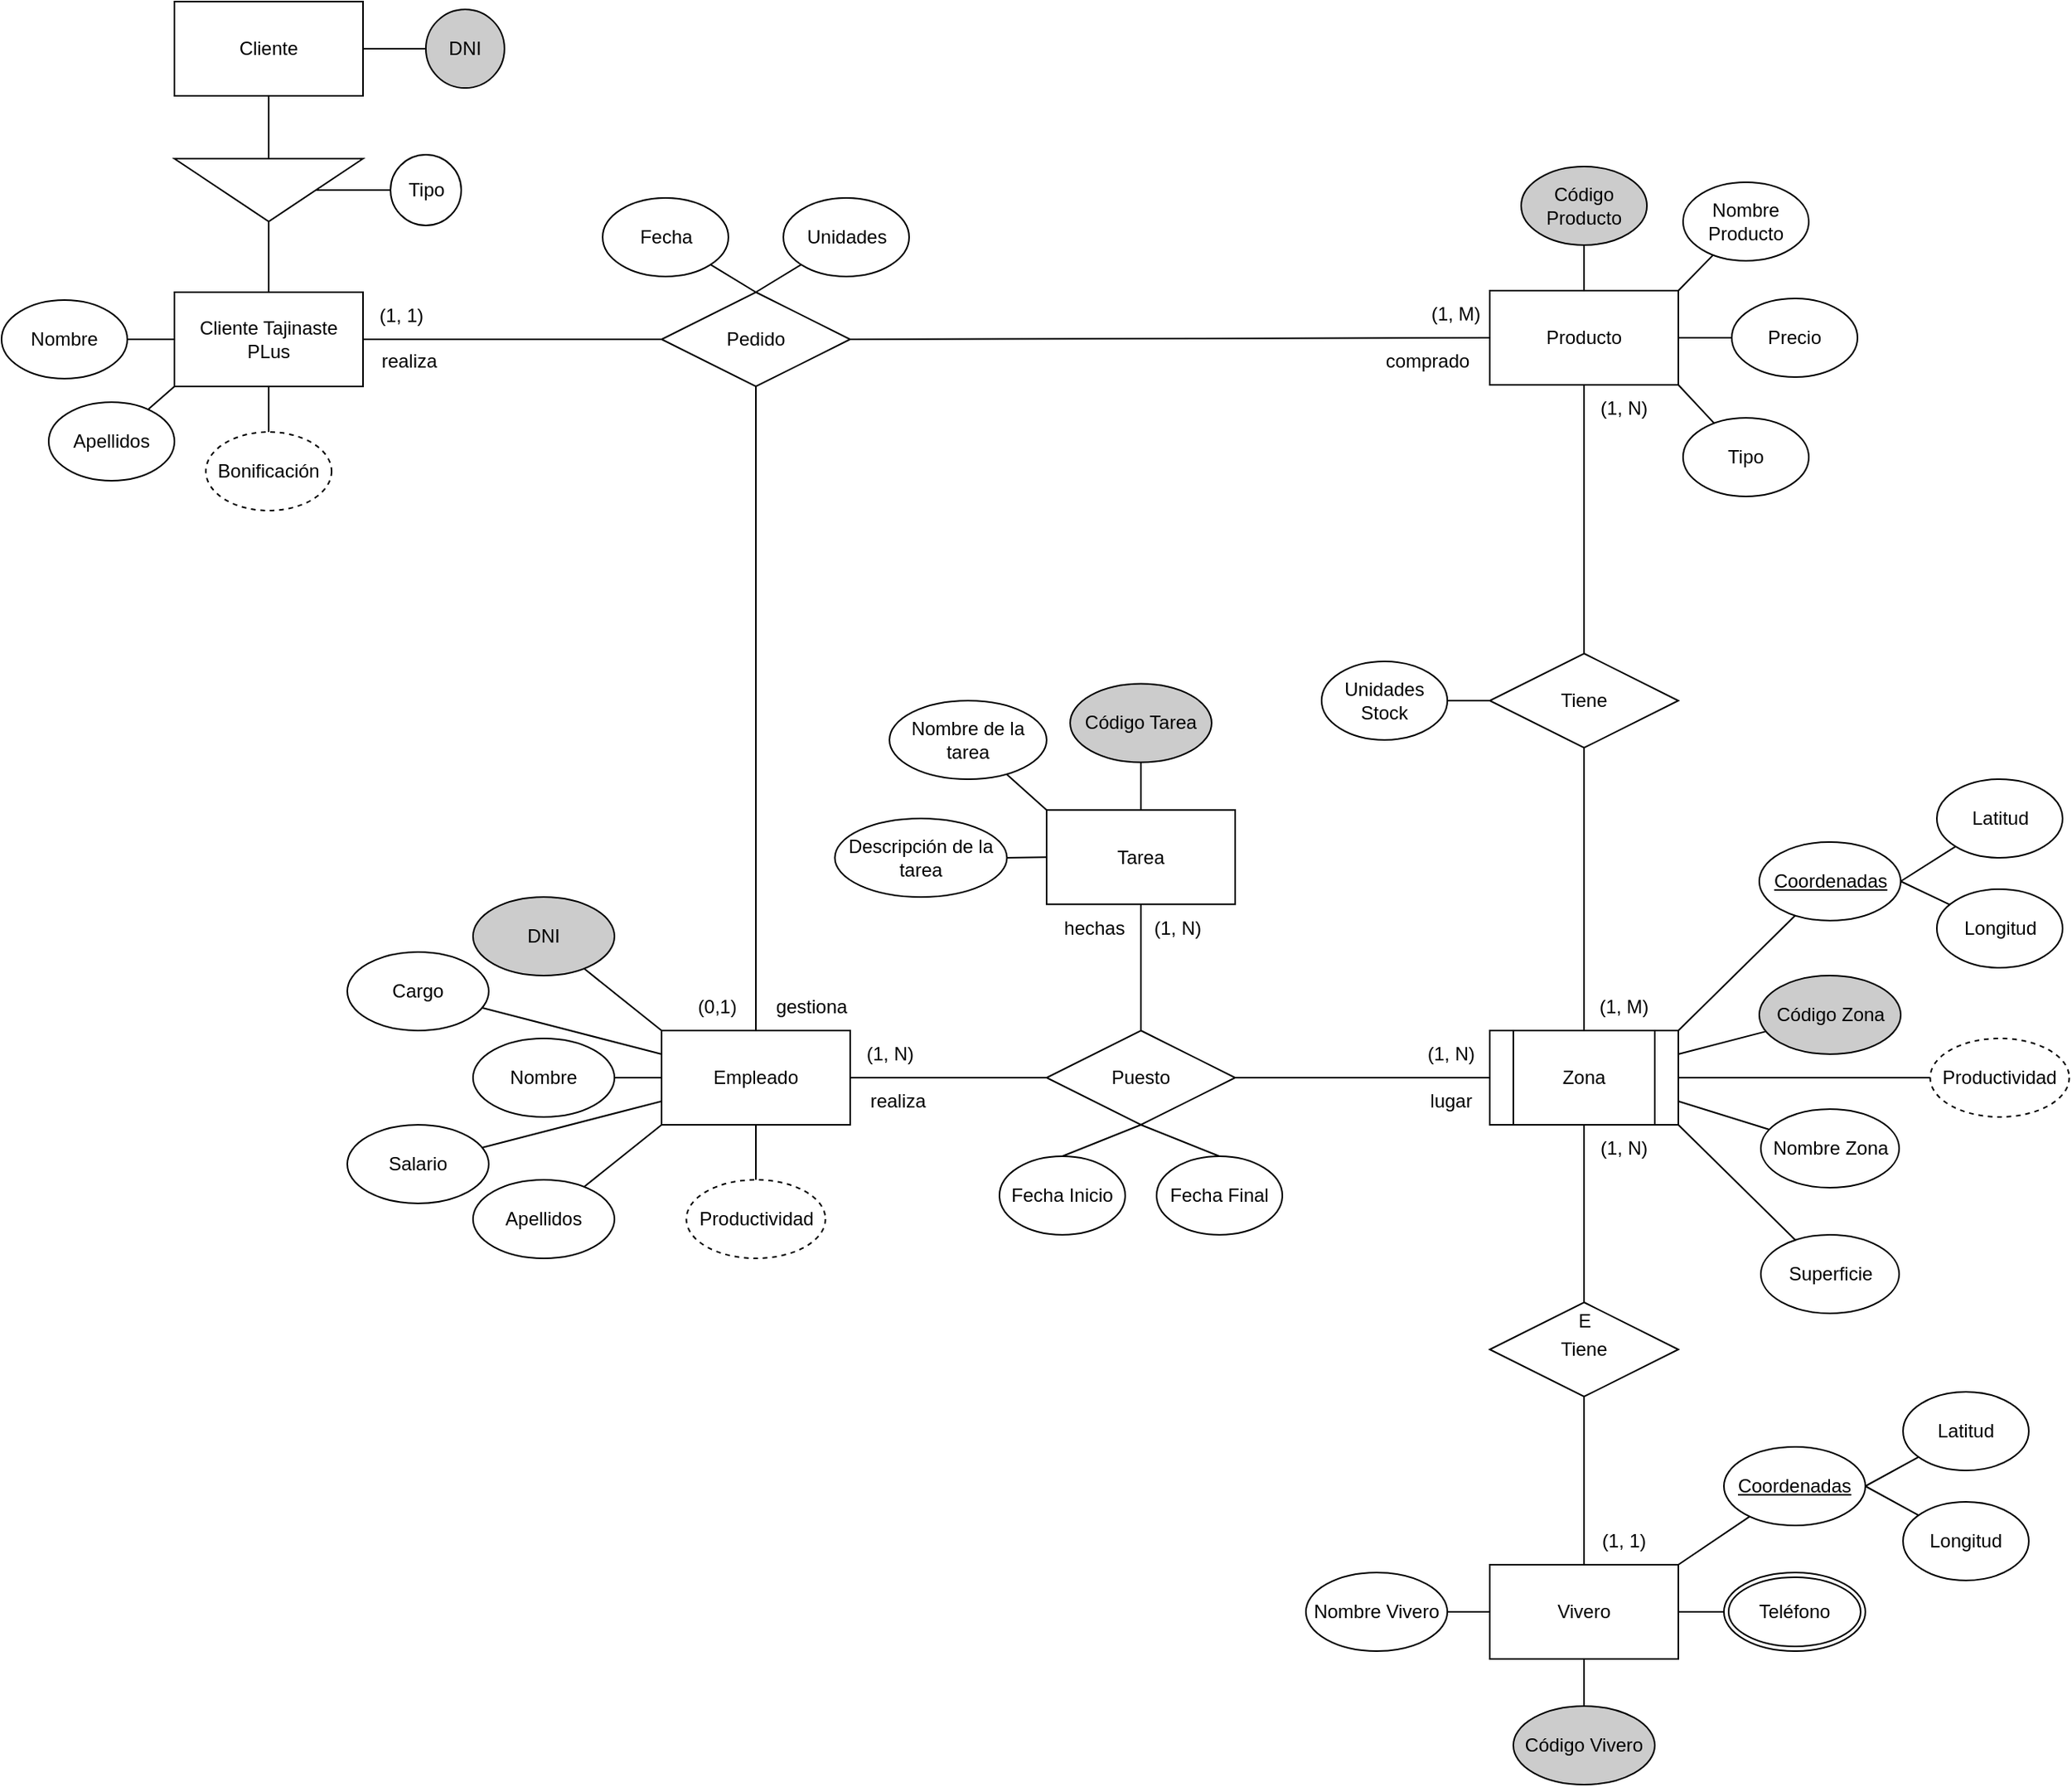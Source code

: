 <mxfile version="28.2.7">
  <diagram name="Página-1" id="Z9_n3KxvSQMrBymQMI59">
    <mxGraphModel grid="1" page="0" gridSize="10" guides="1" tooltips="1" connect="1" arrows="1" fold="1" pageScale="1" pageWidth="827" pageHeight="1169" math="0" shadow="0">
      <root>
        <mxCell id="0" />
        <mxCell id="1" parent="0" />
        <mxCell id="IZqIdw7OXzdz4eJ3wNAG-29" style="rounded=0;orthogonalLoop=1;jettySize=auto;html=1;exitX=0.5;exitY=0;exitDx=0;exitDy=0;entryX=0.5;entryY=1;entryDx=0;entryDy=0;endArrow=none;endFill=0;" edge="1" parent="1" source="1bSIPstAePGq8ft_DVN2-1" target="1bSIPstAePGq8ft_DVN2-2">
          <mxGeometry relative="1" as="geometry" />
        </mxCell>
        <mxCell id="IZqIdw7OXzdz4eJ3wNAG-30" style="rounded=0;orthogonalLoop=1;jettySize=auto;html=1;exitX=1;exitY=0;exitDx=0;exitDy=0;endArrow=none;endFill=0;" edge="1" parent="1" source="1bSIPstAePGq8ft_DVN2-1" target="1bSIPstAePGq8ft_DVN2-3">
          <mxGeometry relative="1" as="geometry" />
        </mxCell>
        <mxCell id="IZqIdw7OXzdz4eJ3wNAG-31" style="rounded=0;orthogonalLoop=1;jettySize=auto;html=1;exitX=1;exitY=1;exitDx=0;exitDy=0;endArrow=none;endFill=0;" edge="1" parent="1" source="1bSIPstAePGq8ft_DVN2-1" target="1bSIPstAePGq8ft_DVN2-4">
          <mxGeometry relative="1" as="geometry" />
        </mxCell>
        <mxCell id="G_iNqZapsMMhp_EHwSUg-2" style="rounded=0;orthogonalLoop=1;jettySize=auto;html=1;exitX=1;exitY=0.5;exitDx=0;exitDy=0;entryX=0;entryY=0.5;entryDx=0;entryDy=0;endArrow=none;endFill=0;" edge="1" parent="1" source="1bSIPstAePGq8ft_DVN2-1" target="OP7S2r6b1ITUXMY4u-60-43">
          <mxGeometry relative="1" as="geometry" />
        </mxCell>
        <mxCell id="1bSIPstAePGq8ft_DVN2-1" value="Producto" style="rounded=0;whiteSpace=wrap;html=1;" vertex="1" parent="1">
          <mxGeometry x="587" y="199" width="120" height="60" as="geometry" />
        </mxCell>
        <mxCell id="1bSIPstAePGq8ft_DVN2-2" value="Código&lt;div&gt;Producto&lt;/div&gt;" style="ellipse;whiteSpace=wrap;html=1;fillColor=#CCCCCC;" vertex="1" parent="1">
          <mxGeometry x="607" y="120" width="80" height="50" as="geometry" />
        </mxCell>
        <mxCell id="1bSIPstAePGq8ft_DVN2-3" value="Nombre&lt;div&gt;Producto&lt;/div&gt;" style="ellipse;whiteSpace=wrap;html=1;" vertex="1" parent="1">
          <mxGeometry x="710" y="130" width="80" height="50" as="geometry" />
        </mxCell>
        <mxCell id="1bSIPstAePGq8ft_DVN2-4" value="Tipo" style="ellipse;whiteSpace=wrap;html=1;" vertex="1" parent="1">
          <mxGeometry x="710" y="280" width="80" height="50" as="geometry" />
        </mxCell>
        <mxCell id="1bSIPstAePGq8ft_DVN2-13" style="rounded=0;orthogonalLoop=1;jettySize=auto;html=1;exitX=0.5;exitY=0;exitDx=0;exitDy=0;entryX=0.5;entryY=1;entryDx=0;entryDy=0;endArrow=none;endFill=0;" edge="1" parent="1" source="1bSIPstAePGq8ft_DVN2-5" target="1bSIPstAePGq8ft_DVN2-12">
          <mxGeometry relative="1" as="geometry" />
        </mxCell>
        <mxCell id="IZqIdw7OXzdz4eJ3wNAG-20" style="rounded=0;orthogonalLoop=1;jettySize=auto;html=1;exitX=0;exitY=0.5;exitDx=0;exitDy=0;endArrow=none;endFill=0;" edge="1" parent="1" source="1bSIPstAePGq8ft_DVN2-5" target="1bSIPstAePGq8ft_DVN2-10">
          <mxGeometry relative="1" as="geometry" />
        </mxCell>
        <mxCell id="IZqIdw7OXzdz4eJ3wNAG-21" style="rounded=0;orthogonalLoop=1;jettySize=auto;html=1;exitX=0.5;exitY=1;exitDx=0;exitDy=0;endArrow=none;endFill=0;" edge="1" parent="1" source="1bSIPstAePGq8ft_DVN2-5" target="IZqIdw7OXzdz4eJ3wNAG-19">
          <mxGeometry relative="1" as="geometry" />
        </mxCell>
        <mxCell id="IZqIdw7OXzdz4eJ3wNAG-23" style="rounded=0;orthogonalLoop=1;jettySize=auto;html=1;exitX=1;exitY=0.5;exitDx=0;exitDy=0;endArrow=none;endFill=0;" edge="1" parent="1" source="1bSIPstAePGq8ft_DVN2-5" target="IZqIdw7OXzdz4eJ3wNAG-12">
          <mxGeometry relative="1" as="geometry" />
        </mxCell>
        <mxCell id="IZqIdw7OXzdz4eJ3wNAG-24" style="rounded=0;orthogonalLoop=1;jettySize=auto;html=1;exitX=1;exitY=0;exitDx=0;exitDy=0;endArrow=none;endFill=0;" edge="1" parent="1" source="1bSIPstAePGq8ft_DVN2-5" target="IZqIdw7OXzdz4eJ3wNAG-18">
          <mxGeometry relative="1" as="geometry" />
        </mxCell>
        <mxCell id="1bSIPstAePGq8ft_DVN2-5" value="Vivero" style="rounded=0;whiteSpace=wrap;html=1;" vertex="1" parent="1">
          <mxGeometry x="587" y="1010" width="120" height="60" as="geometry" />
        </mxCell>
        <mxCell id="1bSIPstAePGq8ft_DVN2-10" value="Nombre Vivero" style="ellipse;whiteSpace=wrap;html=1;" vertex="1" parent="1">
          <mxGeometry x="470" y="1015" width="90" height="50" as="geometry" />
        </mxCell>
        <mxCell id="OP7S2r6b1ITUXMY4u-60-8" style="rounded=0;orthogonalLoop=1;jettySize=auto;html=1;exitX=0.5;exitY=0;exitDx=0;exitDy=0;entryX=0.5;entryY=1;entryDx=0;entryDy=0;endArrow=none;endFill=0;" edge="1" parent="1" source="1bSIPstAePGq8ft_DVN2-11" target="OP7S2r6b1ITUXMY4u-60-7">
          <mxGeometry relative="1" as="geometry">
            <mxPoint x="647" y="650" as="targetPoint" />
          </mxGeometry>
        </mxCell>
        <mxCell id="IZqIdw7OXzdz4eJ3wNAG-3" style="rounded=0;orthogonalLoop=1;jettySize=auto;html=1;exitX=1;exitY=0;exitDx=0;exitDy=0;endArrow=none;endFill=0;" edge="1" parent="1" source="1bSIPstAePGq8ft_DVN2-11" target="IZqIdw7OXzdz4eJ3wNAG-2">
          <mxGeometry relative="1" as="geometry">
            <mxPoint x="728.5" y="670.0" as="sourcePoint" />
          </mxGeometry>
        </mxCell>
        <mxCell id="IZqIdw7OXzdz4eJ3wNAG-4" style="rounded=0;orthogonalLoop=1;jettySize=auto;html=1;exitX=1;exitY=0.25;exitDx=0;exitDy=0;endArrow=none;endFill=0;" edge="1" parent="1" source="1bSIPstAePGq8ft_DVN2-11" target="IZqIdw7OXzdz4eJ3wNAG-1">
          <mxGeometry relative="1" as="geometry">
            <mxPoint x="728.5" y="685.0" as="sourcePoint" />
          </mxGeometry>
        </mxCell>
        <mxCell id="IZqIdw7OXzdz4eJ3wNAG-7" style="rounded=0;orthogonalLoop=1;jettySize=auto;html=1;exitX=1;exitY=0.75;exitDx=0;exitDy=0;endArrow=none;endFill=0;" edge="1" parent="1" source="1bSIPstAePGq8ft_DVN2-11" target="OP7S2r6b1ITUXMY4u-60-5">
          <mxGeometry relative="1" as="geometry">
            <mxPoint x="728.5" y="715.0" as="sourcePoint" />
          </mxGeometry>
        </mxCell>
        <mxCell id="IZqIdw7OXzdz4eJ3wNAG-26" style="rounded=0;orthogonalLoop=1;jettySize=auto;html=1;exitX=1;exitY=1;exitDx=0;exitDy=0;endArrow=none;endFill=0;" edge="1" parent="1" source="1bSIPstAePGq8ft_DVN2-11" target="IZqIdw7OXzdz4eJ3wNAG-25">
          <mxGeometry relative="1" as="geometry">
            <mxPoint x="728.5" y="730.0" as="sourcePoint" />
          </mxGeometry>
        </mxCell>
        <mxCell id="G_iNqZapsMMhp_EHwSUg-4" style="rounded=0;orthogonalLoop=1;jettySize=auto;html=1;exitX=1;exitY=0.5;exitDx=0;exitDy=0;entryX=0;entryY=0.5;entryDx=0;entryDy=0;endArrow=none;endFill=0;" edge="1" parent="1" source="1bSIPstAePGq8ft_DVN2-11" target="1nAmam3GA3gQKHaOLKT9-1">
          <mxGeometry relative="1" as="geometry" />
        </mxCell>
        <mxCell id="1bSIPstAePGq8ft_DVN2-11" value="Zona" style="rounded=0;whiteSpace=wrap;html=1;" vertex="1" parent="1">
          <mxGeometry x="587" y="670" width="120" height="60" as="geometry" />
        </mxCell>
        <mxCell id="1bSIPstAePGq8ft_DVN2-14" style="rounded=0;orthogonalLoop=1;jettySize=auto;html=1;entryX=0.5;entryY=1;entryDx=0;entryDy=0;endArrow=none;endFill=0;exitX=0.5;exitY=0;exitDx=0;exitDy=0;" edge="1" parent="1" source="1bSIPstAePGq8ft_DVN2-12" target="1bSIPstAePGq8ft_DVN2-11">
          <mxGeometry relative="1" as="geometry">
            <mxPoint x="547" y="700" as="sourcePoint" />
          </mxGeometry>
        </mxCell>
        <mxCell id="1bSIPstAePGq8ft_DVN2-12" value="Tiene" style="shape=rhombus;perimeter=rhombusPerimeter;whiteSpace=wrap;html=1;align=center;" vertex="1" parent="1">
          <mxGeometry x="587" y="843" width="120" height="60" as="geometry" />
        </mxCell>
        <mxCell id="1bSIPstAePGq8ft_DVN2-15" value="E" style="text;html=1;align=center;verticalAlign=middle;resizable=0;points=[];autosize=1;strokeColor=none;fillColor=none;" vertex="1" parent="1">
          <mxGeometry x="632" y="840" width="30" height="30" as="geometry" />
        </mxCell>
        <mxCell id="OP7S2r6b1ITUXMY4u-60-2" value="Latitud" style="ellipse;whiteSpace=wrap;html=1;" vertex="1" parent="1">
          <mxGeometry x="871.5" y="510" width="80" height="50" as="geometry" />
        </mxCell>
        <mxCell id="OP7S2r6b1ITUXMY4u-60-3" value="Longitud" style="ellipse;whiteSpace=wrap;html=1;" vertex="1" parent="1">
          <mxGeometry x="871.5" y="580" width="80" height="50" as="geometry" />
        </mxCell>
        <mxCell id="OP7S2r6b1ITUXMY4u-60-5" value="Nombre Zona" style="ellipse;whiteSpace=wrap;html=1;" vertex="1" parent="1">
          <mxGeometry x="759.5" y="720" width="88" height="50" as="geometry" />
        </mxCell>
        <mxCell id="OP7S2r6b1ITUXMY4u-60-11" style="rounded=0;orthogonalLoop=1;jettySize=auto;html=1;exitX=0.5;exitY=0;exitDx=0;exitDy=0;entryX=0.5;entryY=1;entryDx=0;entryDy=0;endArrow=none;endFill=0;" edge="1" parent="1" source="OP7S2r6b1ITUXMY4u-60-7" target="1bSIPstAePGq8ft_DVN2-1">
          <mxGeometry relative="1" as="geometry" />
        </mxCell>
        <mxCell id="IZqIdw7OXzdz4eJ3wNAG-27" style="rounded=0;orthogonalLoop=1;jettySize=auto;html=1;exitX=0;exitY=0.5;exitDx=0;exitDy=0;endArrow=none;endFill=0;" edge="1" parent="1" source="OP7S2r6b1ITUXMY4u-60-7" target="OP7S2r6b1ITUXMY4u-60-15">
          <mxGeometry relative="1" as="geometry" />
        </mxCell>
        <mxCell id="OP7S2r6b1ITUXMY4u-60-7" value="Tiene" style="shape=rhombus;perimeter=rhombusPerimeter;whiteSpace=wrap;html=1;align=center;" vertex="1" parent="1">
          <mxGeometry x="587" y="430" width="120" height="60" as="geometry" />
        </mxCell>
        <mxCell id="OP7S2r6b1ITUXMY4u-60-13" value="" style="endArrow=none;html=1;rounded=0;entryX=0.25;entryY=0;entryDx=0;entryDy=0;exitX=0.25;exitY=1;exitDx=0;exitDy=0;" edge="1" parent="1">
          <mxGeometry width="50" height="50" relative="1" as="geometry">
            <mxPoint x="602" y="730" as="sourcePoint" />
            <mxPoint x="602" y="670" as="targetPoint" />
          </mxGeometry>
        </mxCell>
        <mxCell id="OP7S2r6b1ITUXMY4u-60-14" value="" style="endArrow=none;html=1;rounded=0;entryX=0.25;entryY=0;entryDx=0;entryDy=0;exitX=0.25;exitY=1;exitDx=0;exitDy=0;" edge="1" parent="1">
          <mxGeometry width="50" height="50" relative="1" as="geometry">
            <mxPoint x="692" y="730" as="sourcePoint" />
            <mxPoint x="692" y="670" as="targetPoint" />
          </mxGeometry>
        </mxCell>
        <mxCell id="OP7S2r6b1ITUXMY4u-60-15" value="Unidades&lt;div&gt;Stock&lt;/div&gt;" style="ellipse;whiteSpace=wrap;html=1;" vertex="1" parent="1">
          <mxGeometry x="480" y="435" width="80" height="50" as="geometry" />
        </mxCell>
        <mxCell id="OP7S2r6b1ITUXMY4u-60-26" style="rounded=0;orthogonalLoop=1;jettySize=auto;html=1;exitX=1;exitY=0.5;exitDx=0;exitDy=0;entryX=0;entryY=0.5;entryDx=0;entryDy=0;endArrow=none;endFill=0;" edge="1" parent="1" source="OP7S2r6b1ITUXMY4u-60-16" target="1bSIPstAePGq8ft_DVN2-11">
          <mxGeometry relative="1" as="geometry" />
        </mxCell>
        <mxCell id="IZqIdw7OXzdz4eJ3wNAG-34" style="rounded=0;orthogonalLoop=1;jettySize=auto;html=1;exitX=0;exitY=1;exitDx=0;exitDy=0;endArrow=none;endFill=0;" edge="1" parent="1" source="OP7S2r6b1ITUXMY4u-60-16" target="OP7S2r6b1ITUXMY4u-60-22">
          <mxGeometry relative="1" as="geometry" />
        </mxCell>
        <mxCell id="IZqIdw7OXzdz4eJ3wNAG-35" style="rounded=0;orthogonalLoop=1;jettySize=auto;html=1;exitX=0;exitY=0.5;exitDx=0;exitDy=0;endArrow=none;endFill=0;" edge="1" parent="1" source="OP7S2r6b1ITUXMY4u-60-16" target="OP7S2r6b1ITUXMY4u-60-21">
          <mxGeometry relative="1" as="geometry" />
        </mxCell>
        <mxCell id="IZqIdw7OXzdz4eJ3wNAG-36" style="rounded=0;orthogonalLoop=1;jettySize=auto;html=1;exitX=0;exitY=0;exitDx=0;exitDy=0;endArrow=none;endFill=0;" edge="1" parent="1" source="OP7S2r6b1ITUXMY4u-60-16" target="OP7S2r6b1ITUXMY4u-60-20">
          <mxGeometry relative="1" as="geometry" />
        </mxCell>
        <mxCell id="IZqIdw7OXzdz4eJ3wNAG-37" style="rounded=0;orthogonalLoop=1;jettySize=auto;html=1;exitX=0;exitY=0.75;exitDx=0;exitDy=0;endArrow=none;endFill=0;" edge="1" parent="1" source="OP7S2r6b1ITUXMY4u-60-16" target="IZqIdw7OXzdz4eJ3wNAG-32">
          <mxGeometry relative="1" as="geometry" />
        </mxCell>
        <mxCell id="IZqIdw7OXzdz4eJ3wNAG-38" style="rounded=0;orthogonalLoop=1;jettySize=auto;html=1;exitX=0;exitY=0.25;exitDx=0;exitDy=0;endArrow=none;endFill=0;" edge="1" parent="1" source="OP7S2r6b1ITUXMY4u-60-16" target="mt9qzX7SWxq0fzXAwC7F-23">
          <mxGeometry relative="1" as="geometry" />
        </mxCell>
        <mxCell id="OP7S2r6b1ITUXMY4u-60-16" value="Empleado" style="rounded=0;whiteSpace=wrap;html=1;" vertex="1" parent="1">
          <mxGeometry x="60" y="670" width="120" height="60" as="geometry" />
        </mxCell>
        <mxCell id="OP7S2r6b1ITUXMY4u-60-20" value="DNI" style="ellipse;whiteSpace=wrap;html=1;fillColor=#CCCCCC;" vertex="1" parent="1">
          <mxGeometry x="-60" y="585" width="90" height="50" as="geometry" />
        </mxCell>
        <mxCell id="OP7S2r6b1ITUXMY4u-60-21" value="Nombre" style="ellipse;whiteSpace=wrap;html=1;" vertex="1" parent="1">
          <mxGeometry x="-60" y="675" width="90" height="50" as="geometry" />
        </mxCell>
        <mxCell id="OP7S2r6b1ITUXMY4u-60-22" value="Apellidos" style="ellipse;whiteSpace=wrap;html=1;" vertex="1" parent="1">
          <mxGeometry x="-60" y="765" width="90" height="50" as="geometry" />
        </mxCell>
        <mxCell id="OP7S2r6b1ITUXMY4u-60-27" value="Nombre de la tarea" style="ellipse;whiteSpace=wrap;html=1;fillColor=#FFFFFF;" vertex="1" parent="1">
          <mxGeometry x="205" y="460" width="100" height="50" as="geometry" />
        </mxCell>
        <mxCell id="OP7S2r6b1ITUXMY4u-60-32" style="rounded=0;orthogonalLoop=1;jettySize=auto;html=1;exitX=0.5;exitY=0;exitDx=0;exitDy=0;endArrow=none;endFill=0;entryX=0;entryY=0.5;entryDx=0;entryDy=0;" edge="1" parent="1" source="OP7S2r6b1ITUXMY4u-60-28" target="OP7S2r6b1ITUXMY4u-60-33">
          <mxGeometry relative="1" as="geometry">
            <mxPoint x="-90" y="135" as="targetPoint" />
          </mxGeometry>
        </mxCell>
        <mxCell id="OP7S2r6b1ITUXMY4u-60-35" style="rounded=0;orthogonalLoop=1;jettySize=auto;html=1;exitX=1;exitY=0.5;exitDx=0;exitDy=0;entryX=0.5;entryY=0;entryDx=0;entryDy=0;endArrow=none;endFill=0;" edge="1" parent="1" source="OP7S2r6b1ITUXMY4u-60-28" target="OP7S2r6b1ITUXMY4u-60-34">
          <mxGeometry relative="1" as="geometry" />
        </mxCell>
        <mxCell id="OP7S2r6b1ITUXMY4u-60-28" value="" style="triangle;whiteSpace=wrap;html=1;rotation=90;" vertex="1" parent="1">
          <mxGeometry x="-210" y="75" width="40" height="120" as="geometry" />
        </mxCell>
        <mxCell id="OP7S2r6b1ITUXMY4u-60-31" style="rounded=0;orthogonalLoop=1;jettySize=auto;html=1;exitX=0.5;exitY=1;exitDx=0;exitDy=0;entryX=0;entryY=0.5;entryDx=0;entryDy=0;endArrow=none;endFill=0;" edge="1" parent="1" source="OP7S2r6b1ITUXMY4u-60-30" target="OP7S2r6b1ITUXMY4u-60-28">
          <mxGeometry relative="1" as="geometry" />
        </mxCell>
        <mxCell id="OP7S2r6b1ITUXMY4u-60-30" value="Cliente" style="rounded=0;whiteSpace=wrap;html=1;" vertex="1" parent="1">
          <mxGeometry x="-250" y="15" width="120" height="60" as="geometry" />
        </mxCell>
        <mxCell id="OP7S2r6b1ITUXMY4u-60-33" value="Tipo" style="ellipse;whiteSpace=wrap;html=1;aspect=fixed;" vertex="1" parent="1">
          <mxGeometry x="-112.5" y="112.5" width="45" height="45" as="geometry" />
        </mxCell>
        <mxCell id="OP7S2r6b1ITUXMY4u-60-39" style="rounded=0;orthogonalLoop=1;jettySize=auto;html=1;exitX=1;exitY=0.5;exitDx=0;exitDy=0;entryX=0;entryY=0.5;entryDx=0;entryDy=0;endArrow=none;endFill=0;" edge="1" parent="1" source="OP7S2r6b1ITUXMY4u-60-34" target="OP7S2r6b1ITUXMY4u-60-38">
          <mxGeometry relative="1" as="geometry">
            <mxPoint x="294.5" y="-115" as="targetPoint" />
          </mxGeometry>
        </mxCell>
        <mxCell id="IZqIdw7OXzdz4eJ3wNAG-57" style="rounded=0;orthogonalLoop=1;jettySize=auto;html=1;exitX=0.5;exitY=1;exitDx=0;exitDy=0;endArrow=none;endFill=0;" edge="1" parent="1" source="OP7S2r6b1ITUXMY4u-60-34" target="mt9qzX7SWxq0fzXAwC7F-24">
          <mxGeometry relative="1" as="geometry" />
        </mxCell>
        <mxCell id="IZqIdw7OXzdz4eJ3wNAG-58" style="rounded=0;orthogonalLoop=1;jettySize=auto;html=1;exitX=0;exitY=1;exitDx=0;exitDy=0;endArrow=none;endFill=0;" edge="1" parent="1" source="OP7S2r6b1ITUXMY4u-60-34" target="IZqIdw7OXzdz4eJ3wNAG-56">
          <mxGeometry relative="1" as="geometry" />
        </mxCell>
        <mxCell id="IZqIdw7OXzdz4eJ3wNAG-59" style="rounded=0;orthogonalLoop=1;jettySize=auto;html=1;exitX=0;exitY=0.5;exitDx=0;exitDy=0;endArrow=none;endFill=0;" edge="1" parent="1" source="OP7S2r6b1ITUXMY4u-60-34" target="IZqIdw7OXzdz4eJ3wNAG-55">
          <mxGeometry relative="1" as="geometry" />
        </mxCell>
        <mxCell id="OP7S2r6b1ITUXMY4u-60-34" value="Cliente Tajinaste PLus" style="rounded=0;whiteSpace=wrap;html=1;" vertex="1" parent="1">
          <mxGeometry x="-250" y="200" width="120" height="60" as="geometry" />
        </mxCell>
        <mxCell id="OP7S2r6b1ITUXMY4u-60-40" style="rounded=0;orthogonalLoop=1;jettySize=auto;html=1;exitX=1;exitY=0.5;exitDx=0;exitDy=0;entryX=0;entryY=0.5;entryDx=0;entryDy=0;endArrow=none;endFill=0;" edge="1" parent="1" source="OP7S2r6b1ITUXMY4u-60-38" target="1bSIPstAePGq8ft_DVN2-1">
          <mxGeometry relative="1" as="geometry">
            <mxPoint x="510" y="235" as="sourcePoint" />
          </mxGeometry>
        </mxCell>
        <mxCell id="OP7S2r6b1ITUXMY4u-60-44" style="rounded=0;orthogonalLoop=1;jettySize=auto;html=1;exitX=0.5;exitY=1;exitDx=0;exitDy=0;entryX=0.5;entryY=0;entryDx=0;entryDy=0;endArrow=none;endFill=0;" edge="1" parent="1" source="OP7S2r6b1ITUXMY4u-60-38" target="OP7S2r6b1ITUXMY4u-60-16">
          <mxGeometry relative="1" as="geometry" />
        </mxCell>
        <mxCell id="IZqIdw7OXzdz4eJ3wNAG-39" style="rounded=0;orthogonalLoop=1;jettySize=auto;html=1;exitX=0.5;exitY=0;exitDx=0;exitDy=0;endArrow=none;endFill=0;" edge="1" parent="1" source="OP7S2r6b1ITUXMY4u-60-38" target="OP7S2r6b1ITUXMY4u-60-42">
          <mxGeometry relative="1" as="geometry" />
        </mxCell>
        <mxCell id="IZqIdw7OXzdz4eJ3wNAG-40" style="rounded=0;orthogonalLoop=1;jettySize=auto;html=1;exitX=0.5;exitY=0;exitDx=0;exitDy=0;endArrow=none;endFill=0;" edge="1" parent="1" source="OP7S2r6b1ITUXMY4u-60-38" target="OP7S2r6b1ITUXMY4u-60-41">
          <mxGeometry relative="1" as="geometry" />
        </mxCell>
        <mxCell id="OP7S2r6b1ITUXMY4u-60-38" value="Pedido" style="shape=rhombus;perimeter=rhombusPerimeter;whiteSpace=wrap;html=1;align=center;" vertex="1" parent="1">
          <mxGeometry x="60" y="200" width="120" height="60" as="geometry" />
        </mxCell>
        <mxCell id="OP7S2r6b1ITUXMY4u-60-41" value="Unidades" style="ellipse;whiteSpace=wrap;html=1;" vertex="1" parent="1">
          <mxGeometry x="137.5" y="140" width="80" height="50" as="geometry" />
        </mxCell>
        <mxCell id="OP7S2r6b1ITUXMY4u-60-42" value="Fecha" style="ellipse;whiteSpace=wrap;html=1;" vertex="1" parent="1">
          <mxGeometry x="22.5" y="140" width="80" height="50" as="geometry" />
        </mxCell>
        <mxCell id="OP7S2r6b1ITUXMY4u-60-43" value="Precio" style="ellipse;whiteSpace=wrap;html=1;" vertex="1" parent="1">
          <mxGeometry x="741" y="204" width="80" height="50" as="geometry" />
        </mxCell>
        <mxCell id="IZqIdw7OXzdz4eJ3wNAG-52" style="rounded=0;orthogonalLoop=1;jettySize=auto;html=1;exitX=0;exitY=0.5;exitDx=0;exitDy=0;entryX=1;entryY=0.5;entryDx=0;entryDy=0;endArrow=none;endFill=0;" edge="1" parent="1" source="OP7S2r6b1ITUXMY4u-60-45" target="OP7S2r6b1ITUXMY4u-60-30">
          <mxGeometry relative="1" as="geometry" />
        </mxCell>
        <mxCell id="OP7S2r6b1ITUXMY4u-60-45" value="DNI" style="ellipse;whiteSpace=wrap;html=1;fillColor=#CCCCCC;" vertex="1" parent="1">
          <mxGeometry x="-90" y="20" width="50" height="50" as="geometry" />
        </mxCell>
        <mxCell id="OP7S2r6b1ITUXMY4u-60-47" value="gestiona" style="text;html=1;align=center;verticalAlign=middle;resizable=0;points=[];autosize=1;strokeColor=none;fillColor=none;" vertex="1" parent="1">
          <mxGeometry x="120" y="640" width="70" height="30" as="geometry" />
        </mxCell>
        <mxCell id="OP7S2r6b1ITUXMY4u-60-48" value="(0,1)" style="text;html=1;align=center;verticalAlign=middle;resizable=0;points=[];autosize=1;strokeColor=none;fillColor=none;" vertex="1" parent="1">
          <mxGeometry x="70" y="640" width="50" height="30" as="geometry" />
        </mxCell>
        <mxCell id="OP7S2r6b1ITUXMY4u-60-49" value="(1, 1)" style="text;html=1;align=center;verticalAlign=middle;resizable=0;points=[];autosize=1;strokeColor=none;fillColor=none;" vertex="1" parent="1">
          <mxGeometry x="-131" y="200" width="50" height="30" as="geometry" />
        </mxCell>
        <mxCell id="OP7S2r6b1ITUXMY4u-60-50" value="(1, M)" style="text;html=1;align=center;verticalAlign=middle;resizable=0;points=[];autosize=1;strokeColor=none;fillColor=none;" vertex="1" parent="1">
          <mxGeometry x="540" y="199" width="50" height="30" as="geometry" />
        </mxCell>
        <mxCell id="OP7S2r6b1ITUXMY4u-60-51" value="(1, 1)" style="text;html=1;align=center;verticalAlign=middle;resizable=0;points=[];autosize=1;strokeColor=none;fillColor=none;" vertex="1" parent="1">
          <mxGeometry x="647" y="980" width="50" height="30" as="geometry" />
        </mxCell>
        <mxCell id="OP7S2r6b1ITUXMY4u-60-52" value="(1, N)" style="text;html=1;align=center;verticalAlign=middle;resizable=0;points=[];autosize=1;strokeColor=none;fillColor=none;" vertex="1" parent="1">
          <mxGeometry x="647" y="730" width="50" height="30" as="geometry" />
        </mxCell>
        <mxCell id="OP7S2r6b1ITUXMY4u-60-54" value="(1, N)" style="text;html=1;align=center;verticalAlign=middle;resizable=0;points=[];autosize=1;strokeColor=none;fillColor=none;" vertex="1" parent="1">
          <mxGeometry x="647" y="259" width="50" height="30" as="geometry" />
        </mxCell>
        <mxCell id="OP7S2r6b1ITUXMY4u-60-55" value="(1, M)" style="text;html=1;align=center;verticalAlign=middle;resizable=0;points=[];autosize=1;strokeColor=none;fillColor=none;" vertex="1" parent="1">
          <mxGeometry x="647" y="640" width="50" height="30" as="geometry" />
        </mxCell>
        <mxCell id="OP7S2r6b1ITUXMY4u-60-56" value="(1, N)" style="text;html=1;align=center;verticalAlign=middle;resizable=0;points=[];autosize=1;strokeColor=none;fillColor=none;" vertex="1" parent="1">
          <mxGeometry x="180" y="670" width="50" height="30" as="geometry" />
        </mxCell>
        <mxCell id="OP7S2r6b1ITUXMY4u-60-57" value="(1, N)" style="text;html=1;align=center;verticalAlign=middle;resizable=0;points=[];autosize=1;strokeColor=none;fillColor=none;" vertex="1" parent="1">
          <mxGeometry x="537" y="670" width="50" height="30" as="geometry" />
        </mxCell>
        <mxCell id="mt9qzX7SWxq0fzXAwC7F-18" style="rounded=0;orthogonalLoop=1;jettySize=auto;html=1;exitX=0.5;exitY=1;exitDx=0;exitDy=0;entryX=0.5;entryY=0;entryDx=0;entryDy=0;endArrow=none;endFill=0;" edge="1" parent="1" source="mt9qzX7SWxq0fzXAwC7F-3" target="mt9qzX7SWxq0fzXAwC7F-17">
          <mxGeometry relative="1" as="geometry" />
        </mxCell>
        <mxCell id="IZqIdw7OXzdz4eJ3wNAG-48" style="rounded=0;orthogonalLoop=1;jettySize=auto;html=1;exitX=0.5;exitY=1;exitDx=0;exitDy=0;entryX=0.5;entryY=0;entryDx=0;entryDy=0;endArrow=none;endFill=0;" edge="1" parent="1" source="mt9qzX7SWxq0fzXAwC7F-3" target="IZqIdw7OXzdz4eJ3wNAG-47">
          <mxGeometry relative="1" as="geometry" />
        </mxCell>
        <mxCell id="rf00doKjsVnQoZCSyVtT-3" style="rounded=0;orthogonalLoop=1;jettySize=auto;html=1;exitX=0.5;exitY=1;exitDx=0;exitDy=0;entryX=0.5;entryY=0;entryDx=0;entryDy=0;endArrow=none;endFill=0;" edge="1" parent="1" source="mt9qzX7SWxq0fzXAwC7F-3" target="rf00doKjsVnQoZCSyVtT-2">
          <mxGeometry relative="1" as="geometry" />
        </mxCell>
        <mxCell id="mt9qzX7SWxq0fzXAwC7F-3" value="Puesto" style="shape=rhombus;perimeter=rhombusPerimeter;whiteSpace=wrap;html=1;align=center;" vertex="1" parent="1">
          <mxGeometry x="305" y="670" width="120" height="60" as="geometry" />
        </mxCell>
        <mxCell id="mt9qzX7SWxq0fzXAwC7F-4" value="Descripción de la tarea" style="ellipse;whiteSpace=wrap;html=1;fillColor=#FFFFFF;" vertex="1" parent="1">
          <mxGeometry x="170.25" y="535" width="109.5" height="50" as="geometry" />
        </mxCell>
        <mxCell id="IZqIdw7OXzdz4eJ3wNAG-49" style="rounded=0;orthogonalLoop=1;jettySize=auto;html=1;exitX=0;exitY=0.5;exitDx=0;exitDy=0;entryX=1;entryY=0.5;entryDx=0;entryDy=0;endArrow=none;endFill=0;" edge="1" parent="1" source="mt9qzX7SWxq0fzXAwC7F-17" target="mt9qzX7SWxq0fzXAwC7F-4">
          <mxGeometry relative="1" as="geometry" />
        </mxCell>
        <mxCell id="IZqIdw7OXzdz4eJ3wNAG-50" style="rounded=0;orthogonalLoop=1;jettySize=auto;html=1;exitX=0.5;exitY=0;exitDx=0;exitDy=0;entryX=0.5;entryY=1;entryDx=0;entryDy=0;endArrow=none;endFill=0;" edge="1" parent="1" source="mt9qzX7SWxq0fzXAwC7F-17" target="mt9qzX7SWxq0fzXAwC7F-20">
          <mxGeometry relative="1" as="geometry" />
        </mxCell>
        <mxCell id="IZqIdw7OXzdz4eJ3wNAG-51" style="rounded=0;orthogonalLoop=1;jettySize=auto;html=1;exitX=0;exitY=0;exitDx=0;exitDy=0;endArrow=none;endFill=0;" edge="1" parent="1" source="mt9qzX7SWxq0fzXAwC7F-17" target="OP7S2r6b1ITUXMY4u-60-27">
          <mxGeometry relative="1" as="geometry" />
        </mxCell>
        <mxCell id="mt9qzX7SWxq0fzXAwC7F-17" value="Tarea" style="rounded=0;whiteSpace=wrap;html=1;" vertex="1" parent="1">
          <mxGeometry x="305" y="529.62" width="120" height="60" as="geometry" />
        </mxCell>
        <mxCell id="mt9qzX7SWxq0fzXAwC7F-20" value="Código Tarea" style="ellipse;whiteSpace=wrap;html=1;fillColor=#CCCCCC;" vertex="1" parent="1">
          <mxGeometry x="320" y="449.25" width="90" height="50" as="geometry" />
        </mxCell>
        <mxCell id="mt9qzX7SWxq0fzXAwC7F-23" value="Cargo" style="ellipse;whiteSpace=wrap;html=1;" vertex="1" parent="1">
          <mxGeometry x="-140" y="620" width="90" height="50" as="geometry" />
        </mxCell>
        <mxCell id="mt9qzX7SWxq0fzXAwC7F-24" value="Bonificación" style="ellipse;whiteSpace=wrap;html=1;dashed=1;" vertex="1" parent="1">
          <mxGeometry x="-230" y="289" width="80" height="50" as="geometry" />
        </mxCell>
        <mxCell id="IZqIdw7OXzdz4eJ3wNAG-1" value="Código Zona" style="ellipse;whiteSpace=wrap;html=1;fillColor=#CCCCCC;" vertex="1" parent="1">
          <mxGeometry x="758.5" y="635" width="90" height="50" as="geometry" />
        </mxCell>
        <mxCell id="IZqIdw7OXzdz4eJ3wNAG-5" style="rounded=0;orthogonalLoop=1;jettySize=auto;html=1;exitX=1;exitY=0.5;exitDx=0;exitDy=0;endArrow=none;endFill=0;" edge="1" parent="1" source="IZqIdw7OXzdz4eJ3wNAG-2" target="OP7S2r6b1ITUXMY4u-60-2">
          <mxGeometry relative="1" as="geometry" />
        </mxCell>
        <mxCell id="IZqIdw7OXzdz4eJ3wNAG-6" style="rounded=0;orthogonalLoop=1;jettySize=auto;html=1;exitX=1;exitY=0.5;exitDx=0;exitDy=0;endArrow=none;endFill=0;" edge="1" parent="1" source="IZqIdw7OXzdz4eJ3wNAG-2" target="OP7S2r6b1ITUXMY4u-60-3">
          <mxGeometry relative="1" as="geometry" />
        </mxCell>
        <mxCell id="IZqIdw7OXzdz4eJ3wNAG-2" value="&lt;u&gt;Coordenadas&lt;/u&gt;" style="ellipse;whiteSpace=wrap;html=1;fillColor=#FFFFFF;" vertex="1" parent="1">
          <mxGeometry x="758.5" y="550" width="90" height="50" as="geometry" />
        </mxCell>
        <mxCell id="IZqIdw7OXzdz4eJ3wNAG-12" value="Teléfono" style="ellipse;shape=doubleEllipse;margin=3;whiteSpace=wrap;html=1;align=center;" vertex="1" parent="1">
          <mxGeometry x="736" y="1015" width="90" height="50" as="geometry" />
        </mxCell>
        <mxCell id="IZqIdw7OXzdz4eJ3wNAG-14" value="Latitud" style="ellipse;whiteSpace=wrap;html=1;" vertex="1" parent="1">
          <mxGeometry x="850" y="900" width="80" height="50" as="geometry" />
        </mxCell>
        <mxCell id="IZqIdw7OXzdz4eJ3wNAG-15" value="Longitud" style="ellipse;whiteSpace=wrap;html=1;" vertex="1" parent="1">
          <mxGeometry x="850" y="970" width="80" height="50" as="geometry" />
        </mxCell>
        <mxCell id="IZqIdw7OXzdz4eJ3wNAG-16" style="rounded=0;orthogonalLoop=1;jettySize=auto;html=1;exitX=1;exitY=0.5;exitDx=0;exitDy=0;endArrow=none;endFill=0;" edge="1" parent="1" source="IZqIdw7OXzdz4eJ3wNAG-18" target="IZqIdw7OXzdz4eJ3wNAG-14">
          <mxGeometry relative="1" as="geometry" />
        </mxCell>
        <mxCell id="IZqIdw7OXzdz4eJ3wNAG-17" style="rounded=0;orthogonalLoop=1;jettySize=auto;html=1;exitX=1;exitY=0.5;exitDx=0;exitDy=0;endArrow=none;endFill=0;" edge="1" parent="1" source="IZqIdw7OXzdz4eJ3wNAG-18" target="IZqIdw7OXzdz4eJ3wNAG-15">
          <mxGeometry relative="1" as="geometry" />
        </mxCell>
        <mxCell id="IZqIdw7OXzdz4eJ3wNAG-18" value="&lt;u&gt;Coordenadas&lt;/u&gt;" style="ellipse;whiteSpace=wrap;html=1;fillColor=#FFFFFF;" vertex="1" parent="1">
          <mxGeometry x="736" y="935" width="90" height="50" as="geometry" />
        </mxCell>
        <mxCell id="IZqIdw7OXzdz4eJ3wNAG-19" value="Código Vivero" style="ellipse;whiteSpace=wrap;html=1;fillColor=#CCCCCC;" vertex="1" parent="1">
          <mxGeometry x="602" y="1100" width="90" height="50" as="geometry" />
        </mxCell>
        <mxCell id="IZqIdw7OXzdz4eJ3wNAG-25" value="Superficie" style="ellipse;whiteSpace=wrap;html=1;" vertex="1" parent="1">
          <mxGeometry x="759.5" y="800" width="88" height="50" as="geometry" />
        </mxCell>
        <mxCell id="IZqIdw7OXzdz4eJ3wNAG-32" value="Salario" style="ellipse;whiteSpace=wrap;html=1;" vertex="1" parent="1">
          <mxGeometry x="-140" y="730" width="90" height="50" as="geometry" />
        </mxCell>
        <mxCell id="IZqIdw7OXzdz4eJ3wNAG-46" value="(1, N)" style="text;html=1;align=center;verticalAlign=middle;resizable=0;points=[];autosize=1;strokeColor=none;fillColor=none;" vertex="1" parent="1">
          <mxGeometry x="363" y="590.37" width="50" height="30" as="geometry" />
        </mxCell>
        <mxCell id="IZqIdw7OXzdz4eJ3wNAG-47" value="Fecha Inicio" style="ellipse;whiteSpace=wrap;html=1;" vertex="1" parent="1">
          <mxGeometry x="275" y="750" width="80" height="50" as="geometry" />
        </mxCell>
        <mxCell id="IZqIdw7OXzdz4eJ3wNAG-53" value="realiza" style="text;html=1;align=center;verticalAlign=middle;resizable=0;points=[];autosize=1;strokeColor=none;fillColor=none;" vertex="1" parent="1">
          <mxGeometry x="-131" y="229" width="60" height="30" as="geometry" />
        </mxCell>
        <mxCell id="IZqIdw7OXzdz4eJ3wNAG-54" value="comprado" style="text;html=1;align=center;verticalAlign=middle;resizable=0;points=[];autosize=1;strokeColor=none;fillColor=none;" vertex="1" parent="1">
          <mxGeometry x="507" y="229" width="80" height="30" as="geometry" />
        </mxCell>
        <mxCell id="IZqIdw7OXzdz4eJ3wNAG-55" value="Nombre" style="ellipse;whiteSpace=wrap;html=1;" vertex="1" parent="1">
          <mxGeometry x="-360" y="205" width="80" height="50" as="geometry" />
        </mxCell>
        <mxCell id="IZqIdw7OXzdz4eJ3wNAG-56" value="Apellidos" style="ellipse;whiteSpace=wrap;html=1;" vertex="1" parent="1">
          <mxGeometry x="-330" y="270" width="80" height="50" as="geometry" />
        </mxCell>
        <mxCell id="IZqIdw7OXzdz4eJ3wNAG-60" value="hechas" style="text;html=1;align=center;verticalAlign=middle;resizable=0;points=[];autosize=1;strokeColor=none;fillColor=none;" vertex="1" parent="1">
          <mxGeometry x="305" y="589.62" width="60" height="30" as="geometry" />
        </mxCell>
        <mxCell id="IZqIdw7OXzdz4eJ3wNAG-61" value="realiza" style="text;html=1;align=center;verticalAlign=middle;resizable=0;points=[];autosize=1;strokeColor=none;fillColor=none;" vertex="1" parent="1">
          <mxGeometry x="180" y="700" width="60" height="30" as="geometry" />
        </mxCell>
        <mxCell id="IZqIdw7OXzdz4eJ3wNAG-62" value="lugar" style="text;html=1;align=center;verticalAlign=middle;resizable=0;points=[];autosize=1;strokeColor=none;fillColor=none;" vertex="1" parent="1">
          <mxGeometry x="537" y="700" width="50" height="30" as="geometry" />
        </mxCell>
        <mxCell id="1nAmam3GA3gQKHaOLKT9-1" value="Productividad" style="ellipse;whiteSpace=wrap;html=1;dashed=1;" vertex="1" parent="1">
          <mxGeometry x="867.25" y="675" width="88.5" height="50" as="geometry" />
        </mxCell>
        <mxCell id="rf00doKjsVnQoZCSyVtT-1" style="rounded=0;orthogonalLoop=1;jettySize=auto;html=1;exitX=0.5;exitY=0;exitDx=0;exitDy=0;entryX=0.5;entryY=1;entryDx=0;entryDy=0;endArrow=none;endFill=0;" edge="1" parent="1" source="1nAmam3GA3gQKHaOLKT9-2" target="OP7S2r6b1ITUXMY4u-60-16">
          <mxGeometry relative="1" as="geometry" />
        </mxCell>
        <mxCell id="1nAmam3GA3gQKHaOLKT9-2" value="Productividad" style="ellipse;whiteSpace=wrap;html=1;dashed=1;" vertex="1" parent="1">
          <mxGeometry x="75.75" y="765" width="88.5" height="50" as="geometry" />
        </mxCell>
        <mxCell id="rf00doKjsVnQoZCSyVtT-2" value="Fecha Final" style="ellipse;whiteSpace=wrap;html=1;" vertex="1" parent="1">
          <mxGeometry x="375" y="750" width="80" height="50" as="geometry" />
        </mxCell>
      </root>
    </mxGraphModel>
  </diagram>
</mxfile>
